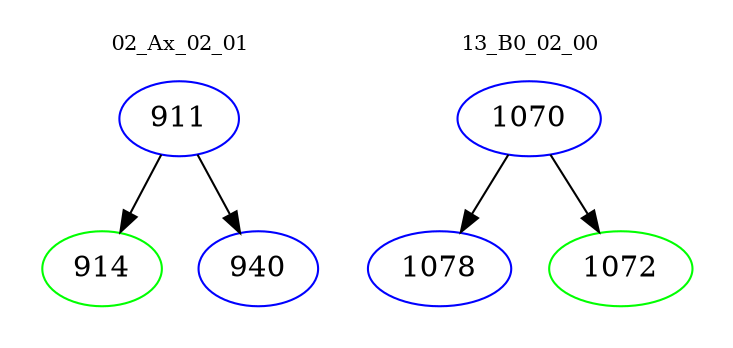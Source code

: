 digraph{
subgraph cluster_0 {
color = white
label = "02_Ax_02_01";
fontsize=10;
T0_911 [label="911", color="blue"]
T0_911 -> T0_914 [color="black"]
T0_914 [label="914", color="green"]
T0_911 -> T0_940 [color="black"]
T0_940 [label="940", color="blue"]
}
subgraph cluster_1 {
color = white
label = "13_B0_02_00";
fontsize=10;
T1_1070 [label="1070", color="blue"]
T1_1070 -> T1_1078 [color="black"]
T1_1078 [label="1078", color="blue"]
T1_1070 -> T1_1072 [color="black"]
T1_1072 [label="1072", color="green"]
}
}
